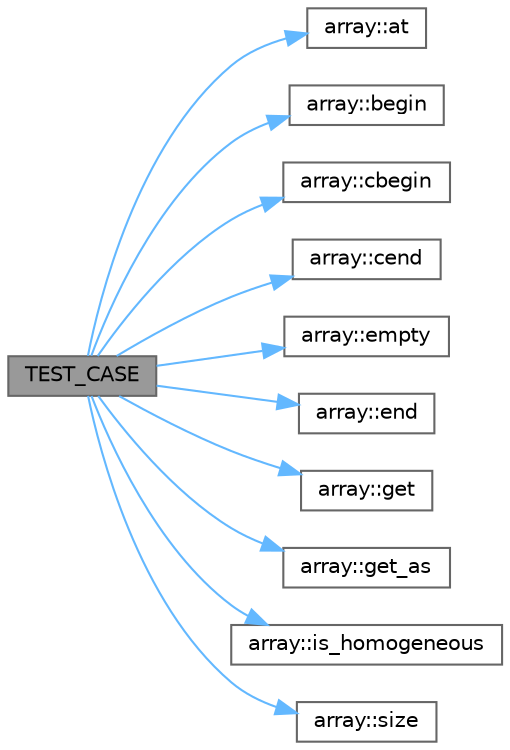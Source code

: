 digraph "TEST_CASE"
{
 // LATEX_PDF_SIZE
  bgcolor="transparent";
  edge [fontname=Helvetica,fontsize=10,labelfontname=Helvetica,labelfontsize=10];
  node [fontname=Helvetica,fontsize=10,shape=box,height=0.2,width=0.4];
  rankdir="LR";
  Node1 [id="Node000001",label="TEST_CASE",height=0.2,width=0.4,color="gray40", fillcolor="grey60", style="filled", fontcolor="black",tooltip=" "];
  Node1 -> Node2 [id="edge21_Node000001_Node000002",color="steelblue1",style="solid",tooltip=" "];
  Node2 [id="Node000002",label="array::at",height=0.2,width=0.4,color="grey40", fillcolor="white", style="filled",URL="$classarray.html#a68878b9acb36940fbd8aa1177110cda1",tooltip="Gets a reference to the element at a specific index, throwing std::out_of_range if none existed."];
  Node1 -> Node3 [id="edge22_Node000001_Node000003",color="steelblue1",style="solid",tooltip=" "];
  Node3 [id="Node000003",label="array::begin",height=0.2,width=0.4,color="grey40", fillcolor="white", style="filled",URL="$classarray.html#a0215ba81d7547fcd4e81fed83140b40a",tooltip="Returns an iterator to the first element."];
  Node1 -> Node4 [id="edge23_Node000001_Node000004",color="steelblue1",style="solid",tooltip=" "];
  Node4 [id="Node000004",label="array::cbegin",height=0.2,width=0.4,color="grey40", fillcolor="white", style="filled",URL="$classarray.html#a2bfcf1d4ba89ba33ced81668ead5d704",tooltip="Returns an iterator to the first element."];
  Node1 -> Node5 [id="edge24_Node000001_Node000005",color="steelblue1",style="solid",tooltip=" "];
  Node5 [id="Node000005",label="array::cend",height=0.2,width=0.4,color="grey40", fillcolor="white", style="filled",URL="$classarray.html#a5d0e8fa3ed1e0d92c7c07dab08109aad",tooltip="Returns an iterator to one-past-the-last element."];
  Node1 -> Node6 [id="edge25_Node000001_Node000006",color="steelblue1",style="solid",tooltip=" "];
  Node6 [id="Node000006",label="array::empty",height=0.2,width=0.4,color="grey40", fillcolor="white", style="filled",URL="$classarray.html#aaea8c1a0137a49b14637584bb2aa5d94",tooltip="Returns true if the array is empty."];
  Node1 -> Node7 [id="edge26_Node000001_Node000007",color="steelblue1",style="solid",tooltip=" "];
  Node7 [id="Node000007",label="array::end",height=0.2,width=0.4,color="grey40", fillcolor="white", style="filled",URL="$classarray.html#a2027254bbe0a3e797c461a0b2446f656",tooltip="Returns an iterator to one-past-the-last element."];
  Node1 -> Node8 [id="edge27_Node000001_Node000008",color="steelblue1",style="solid",tooltip=" "];
  Node8 [id="Node000008",label="array::get",height=0.2,width=0.4,color="grey40", fillcolor="white", style="filled",URL="$classarray.html#a0b94266548e749456885847091128b5d",tooltip="Gets a pointer to the element at a specific index."];
  Node1 -> Node9 [id="edge28_Node000001_Node000009",color="steelblue1",style="solid",tooltip=" "];
  Node9 [id="Node000009",label="array::get_as",height=0.2,width=0.4,color="grey40", fillcolor="white", style="filled",URL="$classarray.html#ae355770b27d72e41a7dca38378ff0c94",tooltip="Gets a pointer to the element at a specific index if it is a particular type."];
  Node1 -> Node10 [id="edge29_Node000001_Node000010",color="steelblue1",style="solid",tooltip=" "];
  Node10 [id="Node000010",label="array::is_homogeneous",height=0.2,width=0.4,color="grey40", fillcolor="white", style="filled",URL="$classarray.html#ac515de2b5c9aeebd65b046191fe53c20",tooltip=" "];
  Node1 -> Node11 [id="edge30_Node000001_Node000011",color="steelblue1",style="solid",tooltip=" "];
  Node11 [id="Node000011",label="array::size",height=0.2,width=0.4,color="grey40", fillcolor="white", style="filled",URL="$classarray.html#aeb9d2f12b9199641b8b340365a59174b",tooltip="Returns the number of elements in the array."];
}
